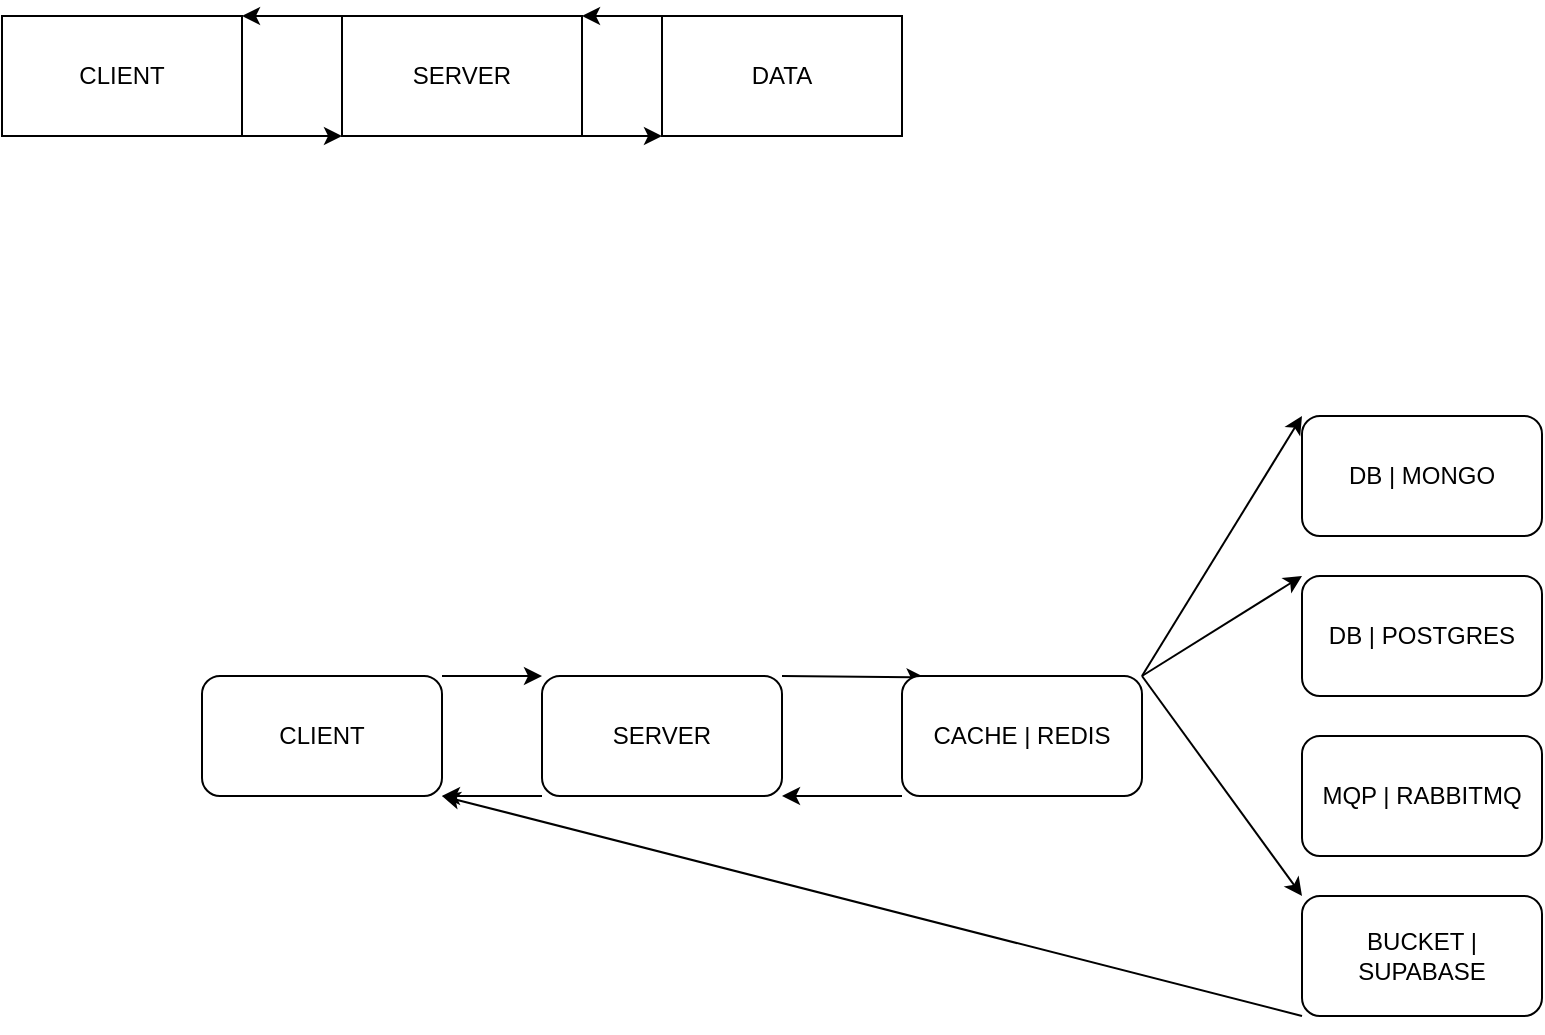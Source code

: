 <mxfile>
    <diagram id="aSHlW_-fncPRkbp1uGro" name="Page-1">
        <mxGraphModel dx="995" dy="1240" grid="1" gridSize="10" guides="1" tooltips="1" connect="1" arrows="1" fold="1" page="1" pageScale="1" pageWidth="1169" pageHeight="827" math="0" shadow="0">
            <root>
                <mxCell id="0"/>
                <mxCell id="1" parent="0"/>
                <mxCell id="6" style="edgeStyle=none;html=1;exitX=1;exitY=1;exitDx=0;exitDy=0;entryX=0;entryY=1;entryDx=0;entryDy=0;" edge="1" parent="1" source="2" target="3">
                    <mxGeometry relative="1" as="geometry"/>
                </mxCell>
                <mxCell id="2" value="CLIENT" style="rounded=0;whiteSpace=wrap;html=1;" vertex="1" parent="1">
                    <mxGeometry x="110" y="-180" width="120" height="60" as="geometry"/>
                </mxCell>
                <mxCell id="7" style="edgeStyle=none;html=1;exitX=0;exitY=0;exitDx=0;exitDy=0;entryX=1;entryY=0;entryDx=0;entryDy=0;" edge="1" parent="1" source="3" target="2">
                    <mxGeometry relative="1" as="geometry"/>
                </mxCell>
                <mxCell id="8" style="edgeStyle=none;html=1;exitX=1;exitY=1;exitDx=0;exitDy=0;entryX=0;entryY=1;entryDx=0;entryDy=0;" edge="1" parent="1" source="3" target="4">
                    <mxGeometry relative="1" as="geometry"/>
                </mxCell>
                <mxCell id="3" value="SERVER" style="rounded=0;whiteSpace=wrap;html=1;" vertex="1" parent="1">
                    <mxGeometry x="280" y="-180" width="120" height="60" as="geometry"/>
                </mxCell>
                <mxCell id="9" style="edgeStyle=none;html=1;exitX=0;exitY=0;exitDx=0;exitDy=0;entryX=1;entryY=0;entryDx=0;entryDy=0;" edge="1" parent="1" source="4" target="3">
                    <mxGeometry relative="1" as="geometry"/>
                </mxCell>
                <mxCell id="4" value="DATA" style="rounded=0;whiteSpace=wrap;html=1;" vertex="1" parent="1">
                    <mxGeometry x="440" y="-180" width="120" height="60" as="geometry"/>
                </mxCell>
                <mxCell id="21" style="edgeStyle=none;html=1;exitX=1;exitY=0;exitDx=0;exitDy=0;entryX=0;entryY=0;entryDx=0;entryDy=0;" edge="1" parent="1" source="14" target="15">
                    <mxGeometry relative="1" as="geometry"/>
                </mxCell>
                <mxCell id="14" value="CLIENT" style="rounded=1;whiteSpace=wrap;html=1;" vertex="1" parent="1">
                    <mxGeometry x="210" y="150" width="120" height="60" as="geometry"/>
                </mxCell>
                <mxCell id="22" style="edgeStyle=none;html=1;exitX=1;exitY=0;exitDx=0;exitDy=0;entryX=0.094;entryY=0.011;entryDx=0;entryDy=0;entryPerimeter=0;" edge="1" parent="1" source="15" target="19">
                    <mxGeometry relative="1" as="geometry"/>
                </mxCell>
                <mxCell id="27" style="edgeStyle=none;html=1;exitX=0;exitY=1;exitDx=0;exitDy=0;entryX=1;entryY=1;entryDx=0;entryDy=0;" edge="1" parent="1" source="15" target="14">
                    <mxGeometry relative="1" as="geometry"/>
                </mxCell>
                <mxCell id="15" value="SERVER" style="rounded=1;whiteSpace=wrap;html=1;" vertex="1" parent="1">
                    <mxGeometry x="380" y="150" width="120" height="60" as="geometry"/>
                </mxCell>
                <mxCell id="16" value="DB | MONGO" style="rounded=1;whiteSpace=wrap;html=1;" vertex="1" parent="1">
                    <mxGeometry x="760" y="20" width="120" height="60" as="geometry"/>
                </mxCell>
                <mxCell id="17" value="DB | POSTGRES" style="rounded=1;whiteSpace=wrap;html=1;" vertex="1" parent="1">
                    <mxGeometry x="760" y="100" width="120" height="60" as="geometry"/>
                </mxCell>
                <mxCell id="29" style="edgeStyle=none;html=1;exitX=0;exitY=1;exitDx=0;exitDy=0;jumpStyle=none;" edge="1" parent="1" source="18">
                    <mxGeometry relative="1" as="geometry">
                        <mxPoint x="330" y="210" as="targetPoint"/>
                    </mxGeometry>
                </mxCell>
                <mxCell id="18" value="BUCKET | SUPABASE" style="rounded=1;whiteSpace=wrap;html=1;" vertex="1" parent="1">
                    <mxGeometry x="760" y="260" width="120" height="60" as="geometry"/>
                </mxCell>
                <mxCell id="23" style="edgeStyle=none;html=1;exitX=1;exitY=0;exitDx=0;exitDy=0;entryX=0;entryY=0;entryDx=0;entryDy=0;" edge="1" parent="1" source="19" target="16">
                    <mxGeometry relative="1" as="geometry"/>
                </mxCell>
                <mxCell id="24" style="edgeStyle=none;html=1;exitX=1;exitY=0;exitDx=0;exitDy=0;entryX=0;entryY=0;entryDx=0;entryDy=0;" edge="1" parent="1" source="19" target="17">
                    <mxGeometry relative="1" as="geometry"/>
                </mxCell>
                <mxCell id="26" style="edgeStyle=none;html=1;exitX=1;exitY=0;exitDx=0;exitDy=0;entryX=0;entryY=0;entryDx=0;entryDy=0;" edge="1" parent="1" source="19" target="18">
                    <mxGeometry relative="1" as="geometry"/>
                </mxCell>
                <mxCell id="28" style="edgeStyle=none;html=1;exitX=0;exitY=1;exitDx=0;exitDy=0;entryX=1;entryY=1;entryDx=0;entryDy=0;" edge="1" parent="1" source="19" target="15">
                    <mxGeometry relative="1" as="geometry"/>
                </mxCell>
                <mxCell id="19" value="CACHE | REDIS" style="rounded=1;whiteSpace=wrap;html=1;" vertex="1" parent="1">
                    <mxGeometry x="560" y="150" width="120" height="60" as="geometry"/>
                </mxCell>
                <mxCell id="20" value="MQP | RABBITMQ" style="rounded=1;whiteSpace=wrap;html=1;" vertex="1" parent="1">
                    <mxGeometry x="760" y="180" width="120" height="60" as="geometry"/>
                </mxCell>
            </root>
        </mxGraphModel>
    </diagram>
</mxfile>